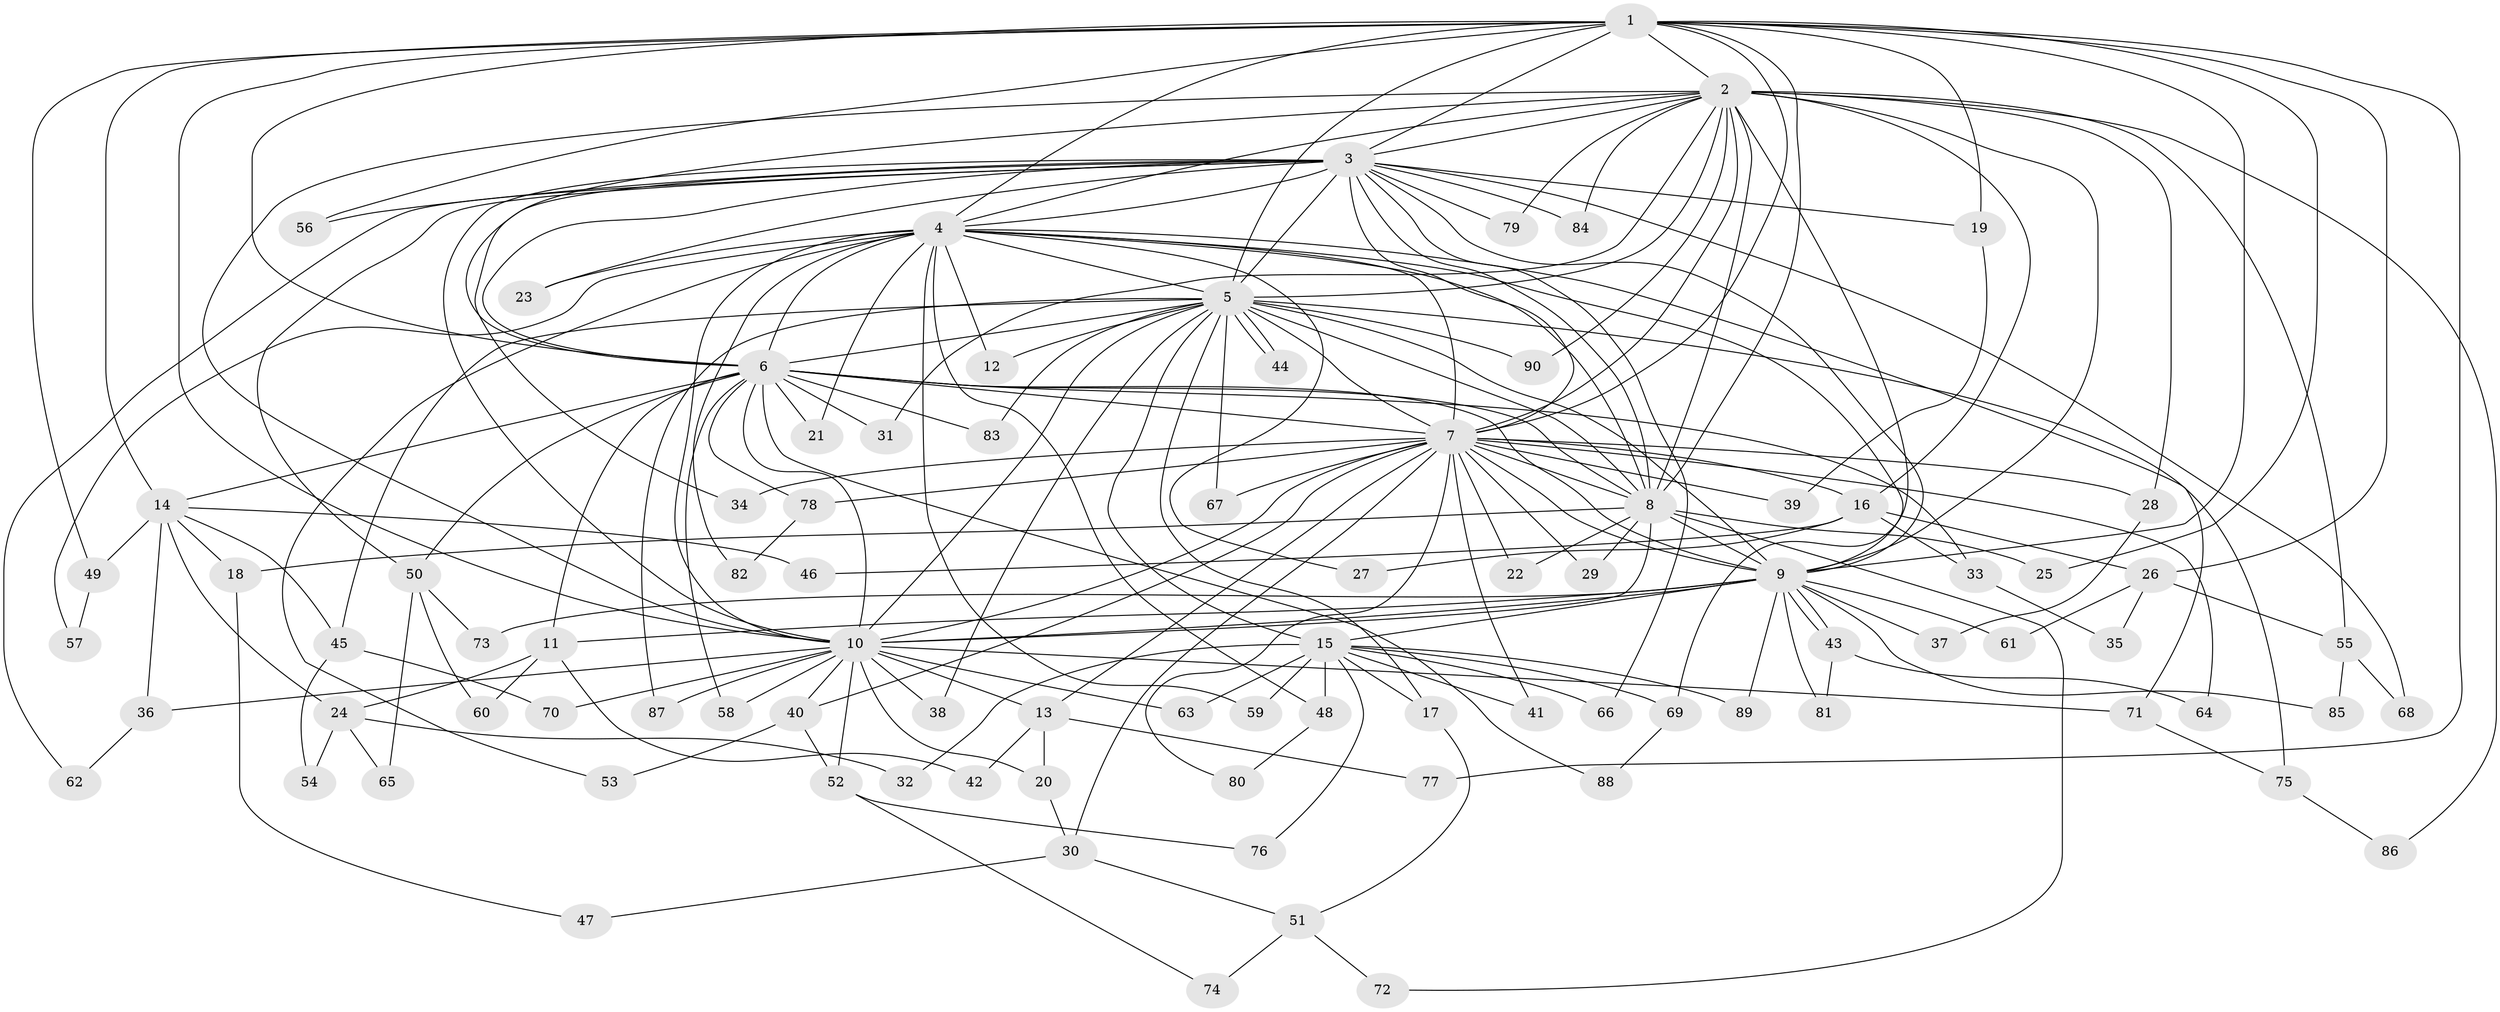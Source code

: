 // Generated by graph-tools (version 1.1) at 2025/34/03/09/25 02:34:43]
// undirected, 90 vertices, 205 edges
graph export_dot {
graph [start="1"]
  node [color=gray90,style=filled];
  1;
  2;
  3;
  4;
  5;
  6;
  7;
  8;
  9;
  10;
  11;
  12;
  13;
  14;
  15;
  16;
  17;
  18;
  19;
  20;
  21;
  22;
  23;
  24;
  25;
  26;
  27;
  28;
  29;
  30;
  31;
  32;
  33;
  34;
  35;
  36;
  37;
  38;
  39;
  40;
  41;
  42;
  43;
  44;
  45;
  46;
  47;
  48;
  49;
  50;
  51;
  52;
  53;
  54;
  55;
  56;
  57;
  58;
  59;
  60;
  61;
  62;
  63;
  64;
  65;
  66;
  67;
  68;
  69;
  70;
  71;
  72;
  73;
  74;
  75;
  76;
  77;
  78;
  79;
  80;
  81;
  82;
  83;
  84;
  85;
  86;
  87;
  88;
  89;
  90;
  1 -- 2;
  1 -- 3;
  1 -- 4;
  1 -- 5;
  1 -- 6;
  1 -- 7;
  1 -- 8;
  1 -- 9;
  1 -- 10;
  1 -- 14;
  1 -- 19;
  1 -- 25;
  1 -- 26;
  1 -- 49;
  1 -- 56;
  1 -- 77;
  2 -- 3;
  2 -- 4;
  2 -- 5;
  2 -- 6;
  2 -- 7;
  2 -- 8;
  2 -- 9;
  2 -- 10;
  2 -- 16;
  2 -- 28;
  2 -- 31;
  2 -- 55;
  2 -- 69;
  2 -- 79;
  2 -- 84;
  2 -- 86;
  2 -- 90;
  3 -- 4;
  3 -- 5;
  3 -- 6;
  3 -- 7;
  3 -- 8;
  3 -- 9;
  3 -- 10;
  3 -- 19;
  3 -- 23;
  3 -- 34;
  3 -- 50;
  3 -- 56;
  3 -- 62;
  3 -- 66;
  3 -- 68;
  3 -- 79;
  3 -- 84;
  4 -- 5;
  4 -- 6;
  4 -- 7;
  4 -- 8;
  4 -- 9;
  4 -- 10;
  4 -- 12;
  4 -- 21;
  4 -- 23;
  4 -- 27;
  4 -- 48;
  4 -- 53;
  4 -- 57;
  4 -- 59;
  4 -- 71;
  4 -- 82;
  5 -- 6;
  5 -- 7;
  5 -- 8;
  5 -- 9;
  5 -- 10;
  5 -- 12;
  5 -- 15;
  5 -- 17;
  5 -- 38;
  5 -- 44;
  5 -- 44;
  5 -- 45;
  5 -- 67;
  5 -- 75;
  5 -- 83;
  5 -- 87;
  5 -- 90;
  6 -- 7;
  6 -- 8;
  6 -- 9;
  6 -- 10;
  6 -- 11;
  6 -- 14;
  6 -- 21;
  6 -- 31;
  6 -- 33;
  6 -- 50;
  6 -- 58;
  6 -- 78;
  6 -- 83;
  6 -- 88;
  7 -- 8;
  7 -- 9;
  7 -- 10;
  7 -- 13;
  7 -- 16;
  7 -- 22;
  7 -- 28;
  7 -- 29;
  7 -- 30;
  7 -- 34;
  7 -- 39;
  7 -- 40;
  7 -- 41;
  7 -- 64;
  7 -- 67;
  7 -- 78;
  7 -- 80;
  8 -- 9;
  8 -- 10;
  8 -- 18;
  8 -- 22;
  8 -- 25;
  8 -- 29;
  8 -- 72;
  9 -- 10;
  9 -- 11;
  9 -- 15;
  9 -- 37;
  9 -- 43;
  9 -- 43;
  9 -- 61;
  9 -- 73;
  9 -- 81;
  9 -- 85;
  9 -- 89;
  10 -- 13;
  10 -- 20;
  10 -- 36;
  10 -- 38;
  10 -- 40;
  10 -- 52;
  10 -- 58;
  10 -- 63;
  10 -- 70;
  10 -- 71;
  10 -- 87;
  11 -- 24;
  11 -- 42;
  11 -- 60;
  13 -- 20;
  13 -- 42;
  13 -- 77;
  14 -- 18;
  14 -- 24;
  14 -- 36;
  14 -- 45;
  14 -- 46;
  14 -- 49;
  15 -- 17;
  15 -- 32;
  15 -- 41;
  15 -- 48;
  15 -- 59;
  15 -- 63;
  15 -- 66;
  15 -- 69;
  15 -- 76;
  15 -- 89;
  16 -- 26;
  16 -- 27;
  16 -- 33;
  16 -- 46;
  17 -- 51;
  18 -- 47;
  19 -- 39;
  20 -- 30;
  24 -- 32;
  24 -- 54;
  24 -- 65;
  26 -- 35;
  26 -- 55;
  26 -- 61;
  28 -- 37;
  30 -- 47;
  30 -- 51;
  33 -- 35;
  36 -- 62;
  40 -- 52;
  40 -- 53;
  43 -- 64;
  43 -- 81;
  45 -- 54;
  45 -- 70;
  48 -- 80;
  49 -- 57;
  50 -- 60;
  50 -- 65;
  50 -- 73;
  51 -- 72;
  51 -- 74;
  52 -- 74;
  52 -- 76;
  55 -- 68;
  55 -- 85;
  69 -- 88;
  71 -- 75;
  75 -- 86;
  78 -- 82;
}
